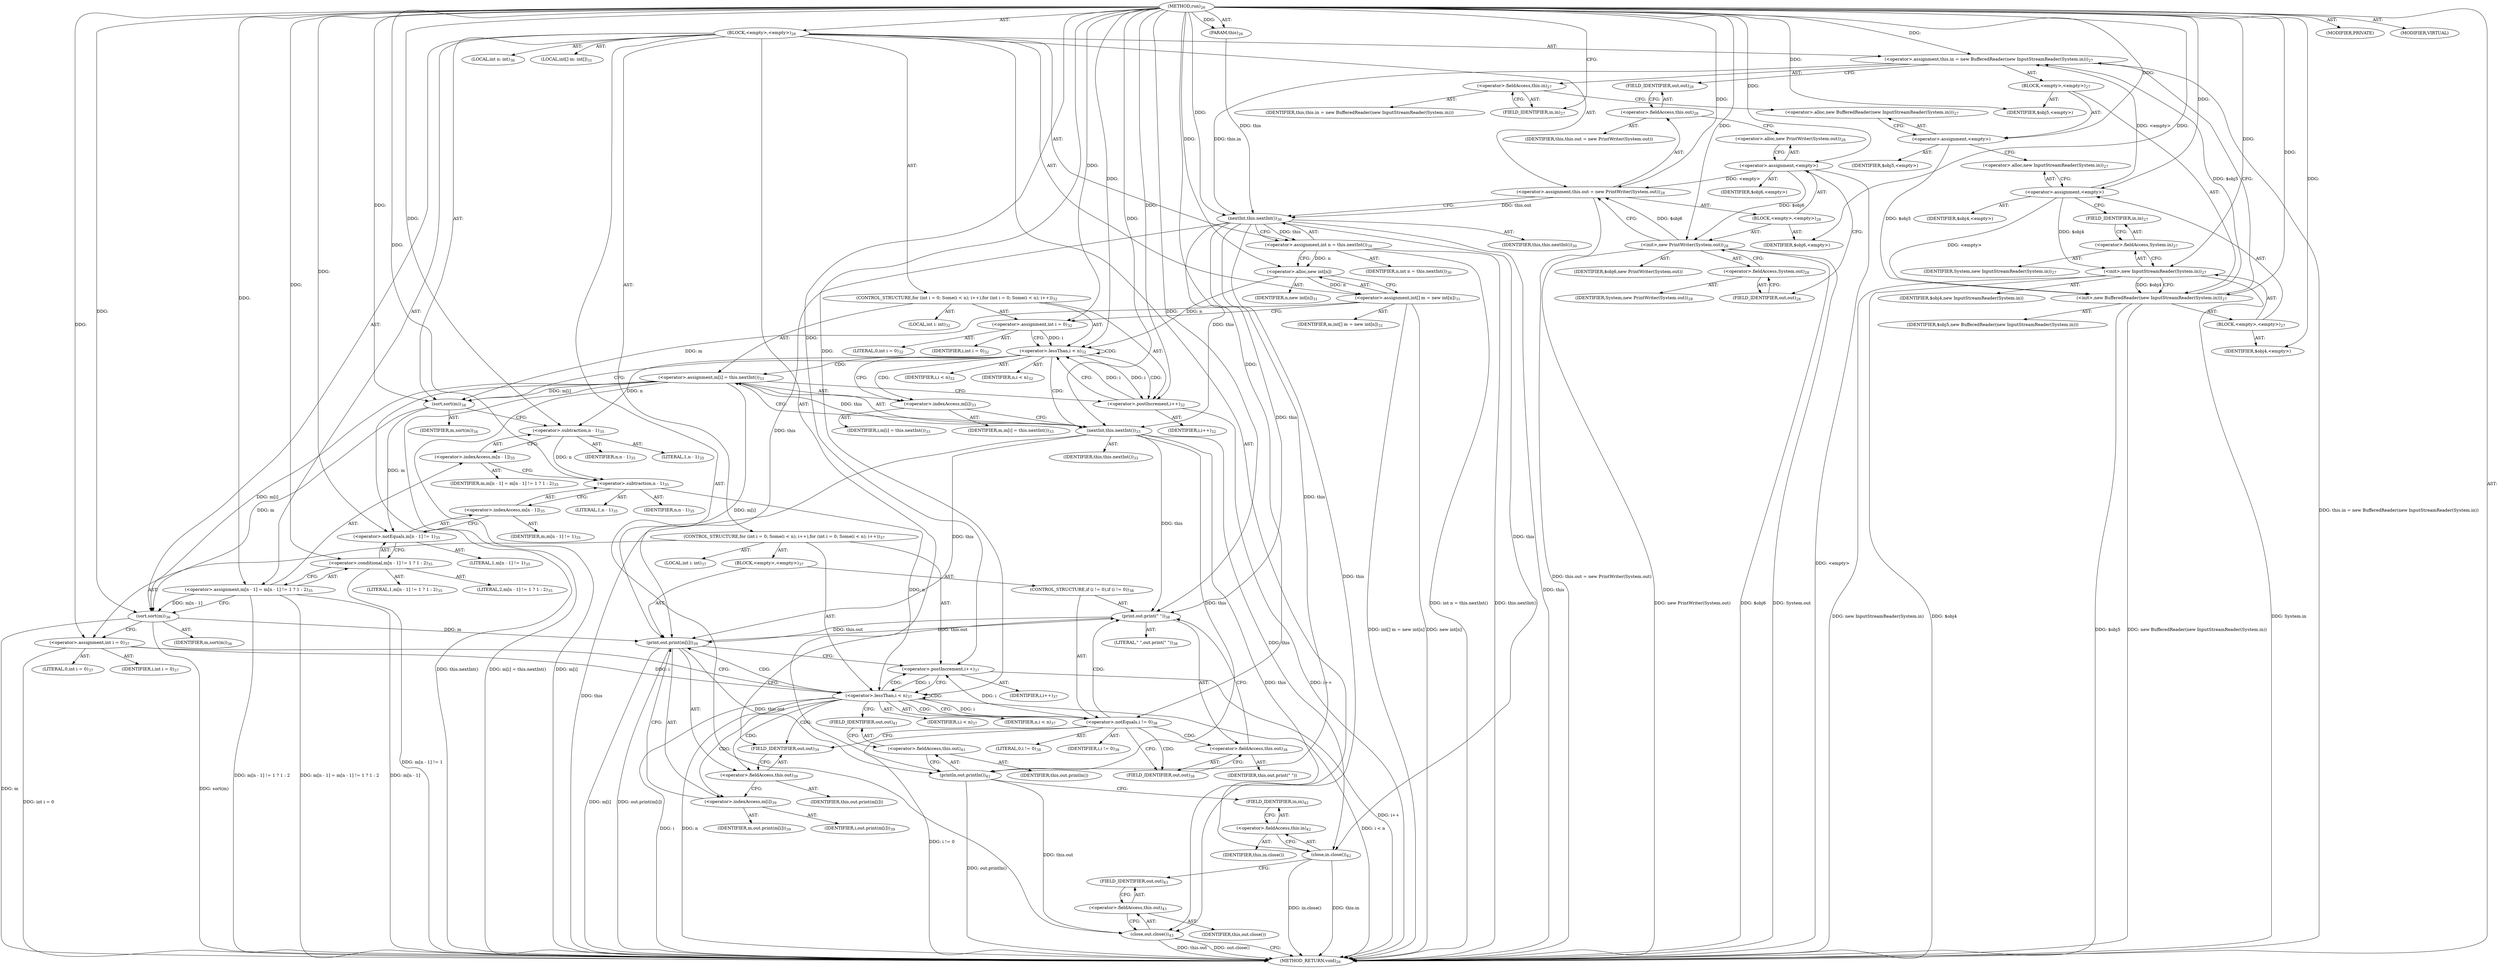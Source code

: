 digraph "run" {  
"66" [label = <(METHOD,run)<SUB>26</SUB>> ]
"4" [label = <(PARAM,this)<SUB>26</SUB>> ]
"67" [label = <(BLOCK,&lt;empty&gt;,&lt;empty&gt;)<SUB>26</SUB>> ]
"68" [label = <(&lt;operator&gt;.assignment,this.in = new BufferedReader(new InputStreamReader(System.in)))<SUB>27</SUB>> ]
"69" [label = <(&lt;operator&gt;.fieldAccess,this.in)<SUB>27</SUB>> ]
"70" [label = <(IDENTIFIER,this,this.in = new BufferedReader(new InputStreamReader(System.in)))> ]
"71" [label = <(FIELD_IDENTIFIER,in,in)<SUB>27</SUB>> ]
"72" [label = <(BLOCK,&lt;empty&gt;,&lt;empty&gt;)<SUB>27</SUB>> ]
"73" [label = <(&lt;operator&gt;.assignment,&lt;empty&gt;)> ]
"74" [label = <(IDENTIFIER,$obj5,&lt;empty&gt;)> ]
"75" [label = <(&lt;operator&gt;.alloc,new BufferedReader(new InputStreamReader(System.in)))<SUB>27</SUB>> ]
"76" [label = <(&lt;init&gt;,new BufferedReader(new InputStreamReader(System.in)))<SUB>27</SUB>> ]
"77" [label = <(IDENTIFIER,$obj5,new BufferedReader(new InputStreamReader(System.in)))> ]
"78" [label = <(BLOCK,&lt;empty&gt;,&lt;empty&gt;)<SUB>27</SUB>> ]
"79" [label = <(&lt;operator&gt;.assignment,&lt;empty&gt;)> ]
"80" [label = <(IDENTIFIER,$obj4,&lt;empty&gt;)> ]
"81" [label = <(&lt;operator&gt;.alloc,new InputStreamReader(System.in))<SUB>27</SUB>> ]
"82" [label = <(&lt;init&gt;,new InputStreamReader(System.in))<SUB>27</SUB>> ]
"83" [label = <(IDENTIFIER,$obj4,new InputStreamReader(System.in))> ]
"84" [label = <(&lt;operator&gt;.fieldAccess,System.in)<SUB>27</SUB>> ]
"85" [label = <(IDENTIFIER,System,new InputStreamReader(System.in))<SUB>27</SUB>> ]
"86" [label = <(FIELD_IDENTIFIER,in,in)<SUB>27</SUB>> ]
"87" [label = <(IDENTIFIER,$obj4,&lt;empty&gt;)> ]
"88" [label = <(IDENTIFIER,$obj5,&lt;empty&gt;)> ]
"89" [label = <(&lt;operator&gt;.assignment,this.out = new PrintWriter(System.out))<SUB>28</SUB>> ]
"90" [label = <(&lt;operator&gt;.fieldAccess,this.out)<SUB>28</SUB>> ]
"91" [label = <(IDENTIFIER,this,this.out = new PrintWriter(System.out))> ]
"92" [label = <(FIELD_IDENTIFIER,out,out)<SUB>28</SUB>> ]
"93" [label = <(BLOCK,&lt;empty&gt;,&lt;empty&gt;)<SUB>28</SUB>> ]
"94" [label = <(&lt;operator&gt;.assignment,&lt;empty&gt;)> ]
"95" [label = <(IDENTIFIER,$obj6,&lt;empty&gt;)> ]
"96" [label = <(&lt;operator&gt;.alloc,new PrintWriter(System.out))<SUB>28</SUB>> ]
"97" [label = <(&lt;init&gt;,new PrintWriter(System.out))<SUB>28</SUB>> ]
"98" [label = <(IDENTIFIER,$obj6,new PrintWriter(System.out))> ]
"99" [label = <(&lt;operator&gt;.fieldAccess,System.out)<SUB>28</SUB>> ]
"100" [label = <(IDENTIFIER,System,new PrintWriter(System.out))<SUB>28</SUB>> ]
"101" [label = <(FIELD_IDENTIFIER,out,out)<SUB>28</SUB>> ]
"102" [label = <(IDENTIFIER,$obj6,&lt;empty&gt;)> ]
"103" [label = <(LOCAL,int n: int)<SUB>30</SUB>> ]
"104" [label = <(&lt;operator&gt;.assignment,int n = this.nextInt())<SUB>30</SUB>> ]
"105" [label = <(IDENTIFIER,n,int n = this.nextInt())<SUB>30</SUB>> ]
"106" [label = <(nextInt,this.nextInt())<SUB>30</SUB>> ]
"3" [label = <(IDENTIFIER,this,this.nextInt())<SUB>30</SUB>> ]
"107" [label = <(LOCAL,int[] m: int[])<SUB>31</SUB>> ]
"108" [label = <(&lt;operator&gt;.assignment,int[] m = new int[n])<SUB>31</SUB>> ]
"109" [label = <(IDENTIFIER,m,int[] m = new int[n])<SUB>31</SUB>> ]
"110" [label = <(&lt;operator&gt;.alloc,new int[n])> ]
"111" [label = <(IDENTIFIER,n,new int[n])<SUB>31</SUB>> ]
"112" [label = <(CONTROL_STRUCTURE,for (int i = 0; Some(i &lt; n); i++),for (int i = 0; Some(i &lt; n); i++))<SUB>32</SUB>> ]
"113" [label = <(LOCAL,int i: int)<SUB>32</SUB>> ]
"114" [label = <(&lt;operator&gt;.assignment,int i = 0)<SUB>32</SUB>> ]
"115" [label = <(IDENTIFIER,i,int i = 0)<SUB>32</SUB>> ]
"116" [label = <(LITERAL,0,int i = 0)<SUB>32</SUB>> ]
"117" [label = <(&lt;operator&gt;.lessThan,i &lt; n)<SUB>32</SUB>> ]
"118" [label = <(IDENTIFIER,i,i &lt; n)<SUB>32</SUB>> ]
"119" [label = <(IDENTIFIER,n,i &lt; n)<SUB>32</SUB>> ]
"120" [label = <(&lt;operator&gt;.postIncrement,i++)<SUB>32</SUB>> ]
"121" [label = <(IDENTIFIER,i,i++)<SUB>32</SUB>> ]
"122" [label = <(&lt;operator&gt;.assignment,m[i] = this.nextInt())<SUB>33</SUB>> ]
"123" [label = <(&lt;operator&gt;.indexAccess,m[i])<SUB>33</SUB>> ]
"124" [label = <(IDENTIFIER,m,m[i] = this.nextInt())<SUB>33</SUB>> ]
"125" [label = <(IDENTIFIER,i,m[i] = this.nextInt())<SUB>33</SUB>> ]
"126" [label = <(nextInt,this.nextInt())<SUB>33</SUB>> ]
"5" [label = <(IDENTIFIER,this,this.nextInt())<SUB>33</SUB>> ]
"127" [label = <(sort,sort(m))<SUB>34</SUB>> ]
"128" [label = <(IDENTIFIER,m,sort(m))<SUB>34</SUB>> ]
"129" [label = <(&lt;operator&gt;.assignment,m[n - 1] = m[n - 1] != 1 ? 1 : 2)<SUB>35</SUB>> ]
"130" [label = <(&lt;operator&gt;.indexAccess,m[n - 1])<SUB>35</SUB>> ]
"131" [label = <(IDENTIFIER,m,m[n - 1] = m[n - 1] != 1 ? 1 : 2)<SUB>35</SUB>> ]
"132" [label = <(&lt;operator&gt;.subtraction,n - 1)<SUB>35</SUB>> ]
"133" [label = <(IDENTIFIER,n,n - 1)<SUB>35</SUB>> ]
"134" [label = <(LITERAL,1,n - 1)<SUB>35</SUB>> ]
"135" [label = <(&lt;operator&gt;.conditional,m[n - 1] != 1 ? 1 : 2)<SUB>35</SUB>> ]
"136" [label = <(&lt;operator&gt;.notEquals,m[n - 1] != 1)<SUB>35</SUB>> ]
"137" [label = <(&lt;operator&gt;.indexAccess,m[n - 1])<SUB>35</SUB>> ]
"138" [label = <(IDENTIFIER,m,m[n - 1] != 1)<SUB>35</SUB>> ]
"139" [label = <(&lt;operator&gt;.subtraction,n - 1)<SUB>35</SUB>> ]
"140" [label = <(IDENTIFIER,n,n - 1)<SUB>35</SUB>> ]
"141" [label = <(LITERAL,1,n - 1)<SUB>35</SUB>> ]
"142" [label = <(LITERAL,1,m[n - 1] != 1)<SUB>35</SUB>> ]
"143" [label = <(LITERAL,1,m[n - 1] != 1 ? 1 : 2)<SUB>35</SUB>> ]
"144" [label = <(LITERAL,2,m[n - 1] != 1 ? 1 : 2)<SUB>35</SUB>> ]
"145" [label = <(sort,sort(m))<SUB>36</SUB>> ]
"146" [label = <(IDENTIFIER,m,sort(m))<SUB>36</SUB>> ]
"147" [label = <(CONTROL_STRUCTURE,for (int i = 0; Some(i &lt; n); i++),for (int i = 0; Some(i &lt; n); i++))<SUB>37</SUB>> ]
"148" [label = <(LOCAL,int i: int)<SUB>37</SUB>> ]
"149" [label = <(&lt;operator&gt;.assignment,int i = 0)<SUB>37</SUB>> ]
"150" [label = <(IDENTIFIER,i,int i = 0)<SUB>37</SUB>> ]
"151" [label = <(LITERAL,0,int i = 0)<SUB>37</SUB>> ]
"152" [label = <(&lt;operator&gt;.lessThan,i &lt; n)<SUB>37</SUB>> ]
"153" [label = <(IDENTIFIER,i,i &lt; n)<SUB>37</SUB>> ]
"154" [label = <(IDENTIFIER,n,i &lt; n)<SUB>37</SUB>> ]
"155" [label = <(&lt;operator&gt;.postIncrement,i++)<SUB>37</SUB>> ]
"156" [label = <(IDENTIFIER,i,i++)<SUB>37</SUB>> ]
"157" [label = <(BLOCK,&lt;empty&gt;,&lt;empty&gt;)<SUB>37</SUB>> ]
"158" [label = <(CONTROL_STRUCTURE,if (i != 0),if (i != 0))<SUB>38</SUB>> ]
"159" [label = <(&lt;operator&gt;.notEquals,i != 0)<SUB>38</SUB>> ]
"160" [label = <(IDENTIFIER,i,i != 0)<SUB>38</SUB>> ]
"161" [label = <(LITERAL,0,i != 0)<SUB>38</SUB>> ]
"162" [label = <(print,out.print(&quot; &quot;))<SUB>38</SUB>> ]
"163" [label = <(&lt;operator&gt;.fieldAccess,this.out)<SUB>38</SUB>> ]
"164" [label = <(IDENTIFIER,this,out.print(&quot; &quot;))> ]
"165" [label = <(FIELD_IDENTIFIER,out,out)<SUB>38</SUB>> ]
"166" [label = <(LITERAL,&quot; &quot;,out.print(&quot; &quot;))<SUB>38</SUB>> ]
"167" [label = <(print,out.print(m[i]))<SUB>39</SUB>> ]
"168" [label = <(&lt;operator&gt;.fieldAccess,this.out)<SUB>39</SUB>> ]
"169" [label = <(IDENTIFIER,this,out.print(m[i]))> ]
"170" [label = <(FIELD_IDENTIFIER,out,out)<SUB>39</SUB>> ]
"171" [label = <(&lt;operator&gt;.indexAccess,m[i])<SUB>39</SUB>> ]
"172" [label = <(IDENTIFIER,m,out.print(m[i]))<SUB>39</SUB>> ]
"173" [label = <(IDENTIFIER,i,out.print(m[i]))<SUB>39</SUB>> ]
"174" [label = <(println,out.println())<SUB>41</SUB>> ]
"175" [label = <(&lt;operator&gt;.fieldAccess,this.out)<SUB>41</SUB>> ]
"176" [label = <(IDENTIFIER,this,out.println())> ]
"177" [label = <(FIELD_IDENTIFIER,out,out)<SUB>41</SUB>> ]
"178" [label = <(close,in.close())<SUB>42</SUB>> ]
"179" [label = <(&lt;operator&gt;.fieldAccess,this.in)<SUB>42</SUB>> ]
"180" [label = <(IDENTIFIER,this,in.close())> ]
"181" [label = <(FIELD_IDENTIFIER,in,in)<SUB>42</SUB>> ]
"182" [label = <(close,out.close())<SUB>43</SUB>> ]
"183" [label = <(&lt;operator&gt;.fieldAccess,this.out)<SUB>43</SUB>> ]
"184" [label = <(IDENTIFIER,this,out.close())> ]
"185" [label = <(FIELD_IDENTIFIER,out,out)<SUB>43</SUB>> ]
"186" [label = <(MODIFIER,PRIVATE)> ]
"187" [label = <(MODIFIER,VIRTUAL)> ]
"188" [label = <(METHOD_RETURN,void)<SUB>26</SUB>> ]
  "66" -> "4"  [ label = "AST: "] 
  "66" -> "67"  [ label = "AST: "] 
  "66" -> "186"  [ label = "AST: "] 
  "66" -> "187"  [ label = "AST: "] 
  "66" -> "188"  [ label = "AST: "] 
  "67" -> "68"  [ label = "AST: "] 
  "67" -> "89"  [ label = "AST: "] 
  "67" -> "103"  [ label = "AST: "] 
  "67" -> "104"  [ label = "AST: "] 
  "67" -> "107"  [ label = "AST: "] 
  "67" -> "108"  [ label = "AST: "] 
  "67" -> "112"  [ label = "AST: "] 
  "67" -> "127"  [ label = "AST: "] 
  "67" -> "129"  [ label = "AST: "] 
  "67" -> "145"  [ label = "AST: "] 
  "67" -> "147"  [ label = "AST: "] 
  "67" -> "174"  [ label = "AST: "] 
  "67" -> "178"  [ label = "AST: "] 
  "67" -> "182"  [ label = "AST: "] 
  "68" -> "69"  [ label = "AST: "] 
  "68" -> "72"  [ label = "AST: "] 
  "69" -> "70"  [ label = "AST: "] 
  "69" -> "71"  [ label = "AST: "] 
  "72" -> "73"  [ label = "AST: "] 
  "72" -> "76"  [ label = "AST: "] 
  "72" -> "88"  [ label = "AST: "] 
  "73" -> "74"  [ label = "AST: "] 
  "73" -> "75"  [ label = "AST: "] 
  "76" -> "77"  [ label = "AST: "] 
  "76" -> "78"  [ label = "AST: "] 
  "78" -> "79"  [ label = "AST: "] 
  "78" -> "82"  [ label = "AST: "] 
  "78" -> "87"  [ label = "AST: "] 
  "79" -> "80"  [ label = "AST: "] 
  "79" -> "81"  [ label = "AST: "] 
  "82" -> "83"  [ label = "AST: "] 
  "82" -> "84"  [ label = "AST: "] 
  "84" -> "85"  [ label = "AST: "] 
  "84" -> "86"  [ label = "AST: "] 
  "89" -> "90"  [ label = "AST: "] 
  "89" -> "93"  [ label = "AST: "] 
  "90" -> "91"  [ label = "AST: "] 
  "90" -> "92"  [ label = "AST: "] 
  "93" -> "94"  [ label = "AST: "] 
  "93" -> "97"  [ label = "AST: "] 
  "93" -> "102"  [ label = "AST: "] 
  "94" -> "95"  [ label = "AST: "] 
  "94" -> "96"  [ label = "AST: "] 
  "97" -> "98"  [ label = "AST: "] 
  "97" -> "99"  [ label = "AST: "] 
  "99" -> "100"  [ label = "AST: "] 
  "99" -> "101"  [ label = "AST: "] 
  "104" -> "105"  [ label = "AST: "] 
  "104" -> "106"  [ label = "AST: "] 
  "106" -> "3"  [ label = "AST: "] 
  "108" -> "109"  [ label = "AST: "] 
  "108" -> "110"  [ label = "AST: "] 
  "110" -> "111"  [ label = "AST: "] 
  "112" -> "113"  [ label = "AST: "] 
  "112" -> "114"  [ label = "AST: "] 
  "112" -> "117"  [ label = "AST: "] 
  "112" -> "120"  [ label = "AST: "] 
  "112" -> "122"  [ label = "AST: "] 
  "114" -> "115"  [ label = "AST: "] 
  "114" -> "116"  [ label = "AST: "] 
  "117" -> "118"  [ label = "AST: "] 
  "117" -> "119"  [ label = "AST: "] 
  "120" -> "121"  [ label = "AST: "] 
  "122" -> "123"  [ label = "AST: "] 
  "122" -> "126"  [ label = "AST: "] 
  "123" -> "124"  [ label = "AST: "] 
  "123" -> "125"  [ label = "AST: "] 
  "126" -> "5"  [ label = "AST: "] 
  "127" -> "128"  [ label = "AST: "] 
  "129" -> "130"  [ label = "AST: "] 
  "129" -> "135"  [ label = "AST: "] 
  "130" -> "131"  [ label = "AST: "] 
  "130" -> "132"  [ label = "AST: "] 
  "132" -> "133"  [ label = "AST: "] 
  "132" -> "134"  [ label = "AST: "] 
  "135" -> "136"  [ label = "AST: "] 
  "135" -> "143"  [ label = "AST: "] 
  "135" -> "144"  [ label = "AST: "] 
  "136" -> "137"  [ label = "AST: "] 
  "136" -> "142"  [ label = "AST: "] 
  "137" -> "138"  [ label = "AST: "] 
  "137" -> "139"  [ label = "AST: "] 
  "139" -> "140"  [ label = "AST: "] 
  "139" -> "141"  [ label = "AST: "] 
  "145" -> "146"  [ label = "AST: "] 
  "147" -> "148"  [ label = "AST: "] 
  "147" -> "149"  [ label = "AST: "] 
  "147" -> "152"  [ label = "AST: "] 
  "147" -> "155"  [ label = "AST: "] 
  "147" -> "157"  [ label = "AST: "] 
  "149" -> "150"  [ label = "AST: "] 
  "149" -> "151"  [ label = "AST: "] 
  "152" -> "153"  [ label = "AST: "] 
  "152" -> "154"  [ label = "AST: "] 
  "155" -> "156"  [ label = "AST: "] 
  "157" -> "158"  [ label = "AST: "] 
  "157" -> "167"  [ label = "AST: "] 
  "158" -> "159"  [ label = "AST: "] 
  "158" -> "162"  [ label = "AST: "] 
  "159" -> "160"  [ label = "AST: "] 
  "159" -> "161"  [ label = "AST: "] 
  "162" -> "163"  [ label = "AST: "] 
  "162" -> "166"  [ label = "AST: "] 
  "163" -> "164"  [ label = "AST: "] 
  "163" -> "165"  [ label = "AST: "] 
  "167" -> "168"  [ label = "AST: "] 
  "167" -> "171"  [ label = "AST: "] 
  "168" -> "169"  [ label = "AST: "] 
  "168" -> "170"  [ label = "AST: "] 
  "171" -> "172"  [ label = "AST: "] 
  "171" -> "173"  [ label = "AST: "] 
  "174" -> "175"  [ label = "AST: "] 
  "175" -> "176"  [ label = "AST: "] 
  "175" -> "177"  [ label = "AST: "] 
  "178" -> "179"  [ label = "AST: "] 
  "179" -> "180"  [ label = "AST: "] 
  "179" -> "181"  [ label = "AST: "] 
  "182" -> "183"  [ label = "AST: "] 
  "183" -> "184"  [ label = "AST: "] 
  "183" -> "185"  [ label = "AST: "] 
  "68" -> "92"  [ label = "CFG: "] 
  "89" -> "106"  [ label = "CFG: "] 
  "104" -> "110"  [ label = "CFG: "] 
  "108" -> "114"  [ label = "CFG: "] 
  "127" -> "132"  [ label = "CFG: "] 
  "129" -> "145"  [ label = "CFG: "] 
  "145" -> "149"  [ label = "CFG: "] 
  "174" -> "181"  [ label = "CFG: "] 
  "178" -> "185"  [ label = "CFG: "] 
  "182" -> "188"  [ label = "CFG: "] 
  "69" -> "75"  [ label = "CFG: "] 
  "90" -> "96"  [ label = "CFG: "] 
  "106" -> "104"  [ label = "CFG: "] 
  "110" -> "108"  [ label = "CFG: "] 
  "114" -> "117"  [ label = "CFG: "] 
  "117" -> "123"  [ label = "CFG: "] 
  "117" -> "127"  [ label = "CFG: "] 
  "120" -> "117"  [ label = "CFG: "] 
  "122" -> "120"  [ label = "CFG: "] 
  "130" -> "139"  [ label = "CFG: "] 
  "135" -> "129"  [ label = "CFG: "] 
  "149" -> "152"  [ label = "CFG: "] 
  "152" -> "159"  [ label = "CFG: "] 
  "152" -> "177"  [ label = "CFG: "] 
  "155" -> "152"  [ label = "CFG: "] 
  "175" -> "174"  [ label = "CFG: "] 
  "179" -> "178"  [ label = "CFG: "] 
  "183" -> "182"  [ label = "CFG: "] 
  "71" -> "69"  [ label = "CFG: "] 
  "73" -> "81"  [ label = "CFG: "] 
  "76" -> "68"  [ label = "CFG: "] 
  "92" -> "90"  [ label = "CFG: "] 
  "94" -> "101"  [ label = "CFG: "] 
  "97" -> "89"  [ label = "CFG: "] 
  "123" -> "126"  [ label = "CFG: "] 
  "126" -> "122"  [ label = "CFG: "] 
  "132" -> "130"  [ label = "CFG: "] 
  "136" -> "135"  [ label = "CFG: "] 
  "167" -> "155"  [ label = "CFG: "] 
  "177" -> "175"  [ label = "CFG: "] 
  "181" -> "179"  [ label = "CFG: "] 
  "185" -> "183"  [ label = "CFG: "] 
  "75" -> "73"  [ label = "CFG: "] 
  "96" -> "94"  [ label = "CFG: "] 
  "99" -> "97"  [ label = "CFG: "] 
  "137" -> "136"  [ label = "CFG: "] 
  "159" -> "165"  [ label = "CFG: "] 
  "159" -> "170"  [ label = "CFG: "] 
  "162" -> "170"  [ label = "CFG: "] 
  "168" -> "171"  [ label = "CFG: "] 
  "171" -> "167"  [ label = "CFG: "] 
  "79" -> "86"  [ label = "CFG: "] 
  "82" -> "76"  [ label = "CFG: "] 
  "101" -> "99"  [ label = "CFG: "] 
  "139" -> "137"  [ label = "CFG: "] 
  "163" -> "162"  [ label = "CFG: "] 
  "170" -> "168"  [ label = "CFG: "] 
  "81" -> "79"  [ label = "CFG: "] 
  "84" -> "82"  [ label = "CFG: "] 
  "165" -> "163"  [ label = "CFG: "] 
  "86" -> "84"  [ label = "CFG: "] 
  "66" -> "71"  [ label = "CFG: "] 
  "76" -> "188"  [ label = "DDG: $obj5"] 
  "82" -> "188"  [ label = "DDG: $obj4"] 
  "82" -> "188"  [ label = "DDG: System.in"] 
  "82" -> "188"  [ label = "DDG: new InputStreamReader(System.in)"] 
  "76" -> "188"  [ label = "DDG: new BufferedReader(new InputStreamReader(System.in))"] 
  "68" -> "188"  [ label = "DDG: this.in = new BufferedReader(new InputStreamReader(System.in))"] 
  "94" -> "188"  [ label = "DDG: &lt;empty&gt;"] 
  "97" -> "188"  [ label = "DDG: $obj6"] 
  "97" -> "188"  [ label = "DDG: System.out"] 
  "97" -> "188"  [ label = "DDG: new PrintWriter(System.out)"] 
  "89" -> "188"  [ label = "DDG: this.out = new PrintWriter(System.out)"] 
  "106" -> "188"  [ label = "DDG: this"] 
  "104" -> "188"  [ label = "DDG: this.nextInt()"] 
  "104" -> "188"  [ label = "DDG: int n = this.nextInt()"] 
  "108" -> "188"  [ label = "DDG: new int[n]"] 
  "108" -> "188"  [ label = "DDG: int[] m = new int[n]"] 
  "129" -> "188"  [ label = "DDG: m[n - 1]"] 
  "135" -> "188"  [ label = "DDG: m[n - 1] != 1"] 
  "129" -> "188"  [ label = "DDG: m[n - 1] != 1 ? 1 : 2"] 
  "129" -> "188"  [ label = "DDG: m[n - 1] = m[n - 1] != 1 ? 1 : 2"] 
  "145" -> "188"  [ label = "DDG: m"] 
  "145" -> "188"  [ label = "DDG: sort(m)"] 
  "149" -> "188"  [ label = "DDG: int i = 0"] 
  "152" -> "188"  [ label = "DDG: i"] 
  "152" -> "188"  [ label = "DDG: n"] 
  "152" -> "188"  [ label = "DDG: i &lt; n"] 
  "174" -> "188"  [ label = "DDG: out.println()"] 
  "178" -> "188"  [ label = "DDG: this.in"] 
  "178" -> "188"  [ label = "DDG: in.close()"] 
  "182" -> "188"  [ label = "DDG: this.out"] 
  "182" -> "188"  [ label = "DDG: out.close()"] 
  "159" -> "188"  [ label = "DDG: i != 0"] 
  "167" -> "188"  [ label = "DDG: m[i]"] 
  "167" -> "188"  [ label = "DDG: out.print(m[i])"] 
  "155" -> "188"  [ label = "DDG: i++"] 
  "122" -> "188"  [ label = "DDG: m[i]"] 
  "126" -> "188"  [ label = "DDG: this"] 
  "122" -> "188"  [ label = "DDG: this.nextInt()"] 
  "122" -> "188"  [ label = "DDG: m[i] = this.nextInt()"] 
  "120" -> "188"  [ label = "DDG: i++"] 
  "66" -> "4"  [ label = "DDG: "] 
  "79" -> "68"  [ label = "DDG: &lt;empty&gt;"] 
  "76" -> "68"  [ label = "DDG: $obj5"] 
  "66" -> "68"  [ label = "DDG: "] 
  "94" -> "89"  [ label = "DDG: &lt;empty&gt;"] 
  "97" -> "89"  [ label = "DDG: $obj6"] 
  "66" -> "89"  [ label = "DDG: "] 
  "106" -> "104"  [ label = "DDG: this"] 
  "110" -> "108"  [ label = "DDG: n"] 
  "66" -> "129"  [ label = "DDG: "] 
  "66" -> "114"  [ label = "DDG: "] 
  "126" -> "122"  [ label = "DDG: this"] 
  "108" -> "127"  [ label = "DDG: m"] 
  "122" -> "127"  [ label = "DDG: m[i]"] 
  "66" -> "127"  [ label = "DDG: "] 
  "127" -> "145"  [ label = "DDG: m"] 
  "129" -> "145"  [ label = "DDG: m[n - 1]"] 
  "122" -> "145"  [ label = "DDG: m[i]"] 
  "66" -> "145"  [ label = "DDG: "] 
  "66" -> "149"  [ label = "DDG: "] 
  "106" -> "174"  [ label = "DDG: this"] 
  "167" -> "174"  [ label = "DDG: this.out"] 
  "126" -> "174"  [ label = "DDG: this"] 
  "106" -> "178"  [ label = "DDG: this"] 
  "126" -> "178"  [ label = "DDG: this"] 
  "106" -> "182"  [ label = "DDG: this"] 
  "174" -> "182"  [ label = "DDG: this.out"] 
  "126" -> "182"  [ label = "DDG: this"] 
  "66" -> "73"  [ label = "DDG: "] 
  "66" -> "88"  [ label = "DDG: "] 
  "66" -> "94"  [ label = "DDG: "] 
  "66" -> "102"  [ label = "DDG: "] 
  "4" -> "106"  [ label = "DDG: this"] 
  "68" -> "106"  [ label = "DDG: this.in"] 
  "89" -> "106"  [ label = "DDG: this.out"] 
  "66" -> "106"  [ label = "DDG: "] 
  "104" -> "110"  [ label = "DDG: n"] 
  "66" -> "110"  [ label = "DDG: "] 
  "114" -> "117"  [ label = "DDG: i"] 
  "120" -> "117"  [ label = "DDG: i"] 
  "66" -> "117"  [ label = "DDG: "] 
  "110" -> "117"  [ label = "DDG: n"] 
  "117" -> "120"  [ label = "DDG: i"] 
  "66" -> "120"  [ label = "DDG: "] 
  "66" -> "135"  [ label = "DDG: "] 
  "149" -> "152"  [ label = "DDG: i"] 
  "155" -> "152"  [ label = "DDG: i"] 
  "66" -> "152"  [ label = "DDG: "] 
  "139" -> "152"  [ label = "DDG: n"] 
  "159" -> "155"  [ label = "DDG: i"] 
  "66" -> "155"  [ label = "DDG: "] 
  "73" -> "76"  [ label = "DDG: $obj5"] 
  "66" -> "76"  [ label = "DDG: "] 
  "79" -> "76"  [ label = "DDG: &lt;empty&gt;"] 
  "82" -> "76"  [ label = "DDG: $obj4"] 
  "94" -> "97"  [ label = "DDG: $obj6"] 
  "66" -> "97"  [ label = "DDG: "] 
  "106" -> "126"  [ label = "DDG: this"] 
  "66" -> "126"  [ label = "DDG: "] 
  "117" -> "132"  [ label = "DDG: n"] 
  "66" -> "132"  [ label = "DDG: "] 
  "127" -> "136"  [ label = "DDG: m"] 
  "66" -> "136"  [ label = "DDG: "] 
  "106" -> "167"  [ label = "DDG: this"] 
  "162" -> "167"  [ label = "DDG: this.out"] 
  "126" -> "167"  [ label = "DDG: this"] 
  "145" -> "167"  [ label = "DDG: m"] 
  "122" -> "167"  [ label = "DDG: m[i]"] 
  "66" -> "79"  [ label = "DDG: "] 
  "66" -> "87"  [ label = "DDG: "] 
  "152" -> "159"  [ label = "DDG: i"] 
  "66" -> "159"  [ label = "DDG: "] 
  "106" -> "162"  [ label = "DDG: this"] 
  "167" -> "162"  [ label = "DDG: this.out"] 
  "126" -> "162"  [ label = "DDG: this"] 
  "66" -> "162"  [ label = "DDG: "] 
  "79" -> "82"  [ label = "DDG: $obj4"] 
  "66" -> "82"  [ label = "DDG: "] 
  "132" -> "139"  [ label = "DDG: n"] 
  "66" -> "139"  [ label = "DDG: "] 
  "117" -> "120"  [ label = "CDG: "] 
  "117" -> "122"  [ label = "CDG: "] 
  "117" -> "117"  [ label = "CDG: "] 
  "117" -> "123"  [ label = "CDG: "] 
  "117" -> "126"  [ label = "CDG: "] 
  "152" -> "167"  [ label = "CDG: "] 
  "152" -> "152"  [ label = "CDG: "] 
  "152" -> "168"  [ label = "CDG: "] 
  "152" -> "155"  [ label = "CDG: "] 
  "152" -> "170"  [ label = "CDG: "] 
  "152" -> "159"  [ label = "CDG: "] 
  "152" -> "171"  [ label = "CDG: "] 
  "159" -> "163"  [ label = "CDG: "] 
  "159" -> "165"  [ label = "CDG: "] 
  "159" -> "162"  [ label = "CDG: "] 
}
